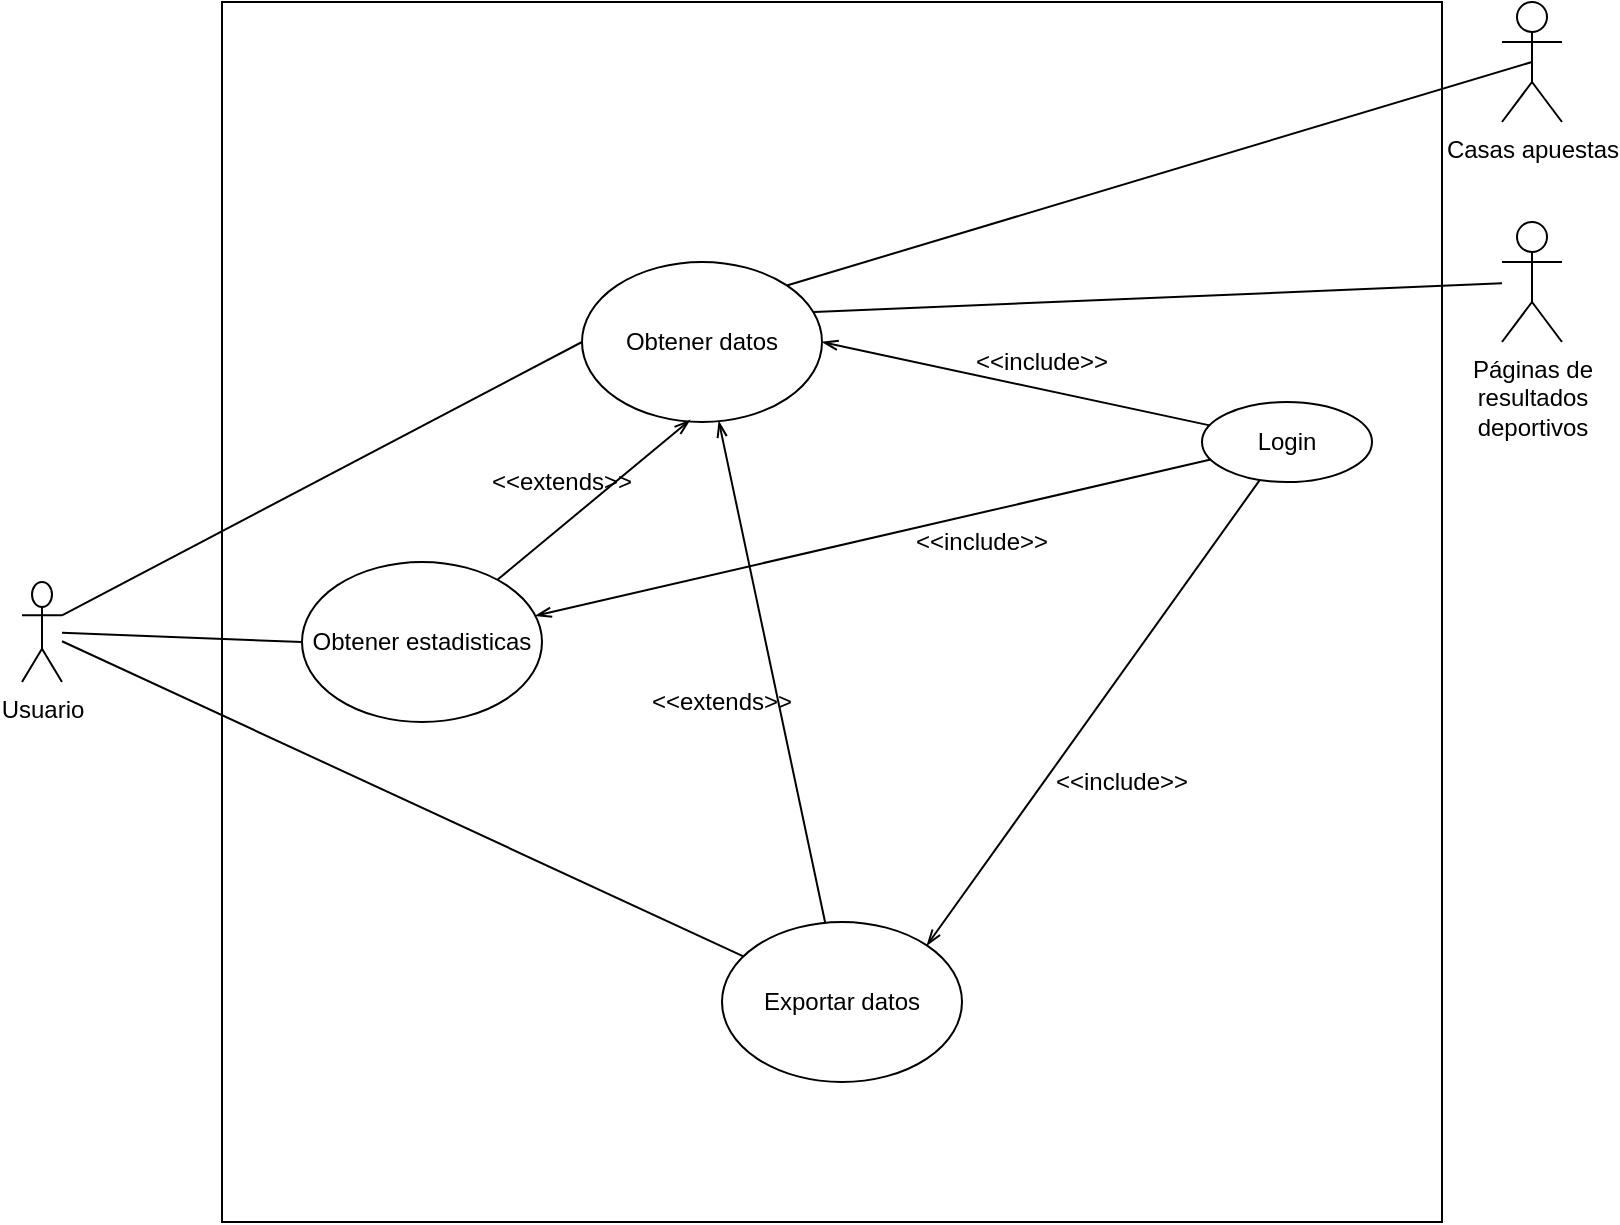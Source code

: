 <mxfile version="12.5.8" type="github">
  <diagram id="koSDf-8oMdk8nwm8_pve" name="Page-1">
    <mxGraphModel dx="768" dy="606" grid="1" gridSize="10" guides="1" tooltips="1" connect="1" arrows="1" fold="1" page="1" pageScale="1" pageWidth="850" pageHeight="1100" math="0" shadow="0">
      <root>
        <mxCell id="0"/>
        <mxCell id="1" parent="0"/>
        <mxCell id="7KtO6inaz9QOaPAK6rMS-1" value="" style="whiteSpace=wrap;html=1;aspect=fixed;fillColor=none;" parent="1" vertex="1">
          <mxGeometry x="130" y="20" width="610" height="610" as="geometry"/>
        </mxCell>
        <mxCell id="sqa8HyRBBxrVmal0rR0Y-12" style="edgeStyle=none;rounded=0;orthogonalLoop=1;jettySize=auto;html=1;entryX=0;entryY=0.5;entryDx=0;entryDy=0;endArrow=none;endFill=0;exitX=1;exitY=0.333;exitDx=0;exitDy=0;exitPerimeter=0;" parent="1" target="sqa8HyRBBxrVmal0rR0Y-2" edge="1" source="sqa8HyRBBxrVmal0rR0Y-1">
          <mxGeometry relative="1" as="geometry">
            <mxPoint x="110" y="146" as="sourcePoint"/>
          </mxGeometry>
        </mxCell>
        <mxCell id="sqa8HyRBBxrVmal0rR0Y-13" style="edgeStyle=none;rounded=0;orthogonalLoop=1;jettySize=auto;html=1;endArrow=none;endFill=0;startArrow=openThin;startFill=0;" parent="1" source="sqa8HyRBBxrVmal0rR0Y-2" target="sqa8HyRBBxrVmal0rR0Y-7" edge="1">
          <mxGeometry relative="1" as="geometry"/>
        </mxCell>
        <mxCell id="72a-oPh5Rh1uW49FQSvU-6" style="edgeStyle=none;rounded=0;orthogonalLoop=1;jettySize=auto;html=1;endArrow=none;endFill=0;" edge="1" parent="1" source="sqa8HyRBBxrVmal0rR0Y-1" target="sqa8HyRBBxrVmal0rR0Y-7">
          <mxGeometry relative="1" as="geometry"/>
        </mxCell>
        <mxCell id="72a-oPh5Rh1uW49FQSvU-7" style="edgeStyle=none;rounded=0;orthogonalLoop=1;jettySize=auto;html=1;endArrow=none;endFill=0;entryX=0;entryY=0.5;entryDx=0;entryDy=0;" edge="1" parent="1" source="sqa8HyRBBxrVmal0rR0Y-1" target="sqa8HyRBBxrVmal0rR0Y-8">
          <mxGeometry relative="1" as="geometry"/>
        </mxCell>
        <mxCell id="sqa8HyRBBxrVmal0rR0Y-1" value="Usuario" style="shape=umlActor;verticalLabelPosition=bottom;labelBackgroundColor=#ffffff;verticalAlign=top;html=1;outlineConnect=0;" parent="1" vertex="1">
          <mxGeometry x="30" y="310" width="20" height="50" as="geometry"/>
        </mxCell>
        <mxCell id="sqa8HyRBBxrVmal0rR0Y-14" style="edgeStyle=none;rounded=0;orthogonalLoop=1;jettySize=auto;html=1;exitX=1;exitY=0;exitDx=0;exitDy=0;entryX=0.5;entryY=0.5;entryDx=0;entryDy=0;entryPerimeter=0;endArrow=none;endFill=0;" parent="1" source="sqa8HyRBBxrVmal0rR0Y-2" target="sqa8HyRBBxrVmal0rR0Y-3" edge="1">
          <mxGeometry relative="1" as="geometry"/>
        </mxCell>
        <mxCell id="sqa8HyRBBxrVmal0rR0Y-2" value="Obtener datos" style="ellipse;whiteSpace=wrap;html=1;" parent="1" vertex="1">
          <mxGeometry x="310" y="150" width="120" height="80" as="geometry"/>
        </mxCell>
        <mxCell id="sqa8HyRBBxrVmal0rR0Y-3" value="Casas apuestas" style="shape=umlActor;verticalLabelPosition=bottom;labelBackgroundColor=#ffffff;verticalAlign=top;html=1;outlineConnect=0;" parent="1" vertex="1">
          <mxGeometry x="770" y="20" width="30" height="60" as="geometry"/>
        </mxCell>
        <mxCell id="sqa8HyRBBxrVmal0rR0Y-15" style="edgeStyle=none;rounded=0;orthogonalLoop=1;jettySize=auto;html=1;endArrow=none;endFill=0;entryX=0.967;entryY=0.313;entryDx=0;entryDy=0;entryPerimeter=0;" parent="1" source="sqa8HyRBBxrVmal0rR0Y-6" target="sqa8HyRBBxrVmal0rR0Y-2" edge="1">
          <mxGeometry relative="1" as="geometry">
            <mxPoint x="390" y="100" as="targetPoint"/>
          </mxGeometry>
        </mxCell>
        <mxCell id="sqa8HyRBBxrVmal0rR0Y-6" value="&lt;div&gt;Páginas de &lt;br&gt;&lt;/div&gt;&lt;div&gt;resultados &lt;br&gt;&lt;/div&gt;&lt;div&gt;deportivos&lt;/div&gt;" style="shape=umlActor;verticalLabelPosition=bottom;labelBackgroundColor=#ffffff;verticalAlign=top;html=1;outlineConnect=0;" parent="1" vertex="1">
          <mxGeometry x="770" y="130" width="30" height="60" as="geometry"/>
        </mxCell>
        <mxCell id="sqa8HyRBBxrVmal0rR0Y-7" value="Exportar datos" style="ellipse;whiteSpace=wrap;html=1;" parent="1" vertex="1">
          <mxGeometry x="380" y="480" width="120" height="80" as="geometry"/>
        </mxCell>
        <mxCell id="sqa8HyRBBxrVmal0rR0Y-9" style="rounded=0;orthogonalLoop=1;jettySize=auto;html=1;endArrow=openThin;endFill=0;entryX=0.45;entryY=0.988;entryDx=0;entryDy=0;entryPerimeter=0;" parent="1" source="sqa8HyRBBxrVmal0rR0Y-8" target="sqa8HyRBBxrVmal0rR0Y-2" edge="1">
          <mxGeometry relative="1" as="geometry">
            <mxPoint x="320" y="270" as="targetPoint"/>
          </mxGeometry>
        </mxCell>
        <mxCell id="sqa8HyRBBxrVmal0rR0Y-8" value="Obtener estadisticas" style="ellipse;whiteSpace=wrap;html=1;" parent="1" vertex="1">
          <mxGeometry x="170" y="300" width="120" height="80" as="geometry"/>
        </mxCell>
        <mxCell id="sqa8HyRBBxrVmal0rR0Y-10" value="&amp;lt;&amp;lt;extends&amp;gt;&amp;gt;" style="text;html=1;strokeColor=none;fillColor=none;align=center;verticalAlign=middle;whiteSpace=wrap;rounded=0;" parent="1" vertex="1">
          <mxGeometry x="360" y="360" width="40" height="20" as="geometry"/>
        </mxCell>
        <mxCell id="7KtO6inaz9QOaPAK6rMS-2" value="&amp;lt;&amp;lt;extends&amp;gt;&amp;gt;" style="text;html=1;strokeColor=none;fillColor=none;align=center;verticalAlign=middle;whiteSpace=wrap;rounded=0;" parent="1" vertex="1">
          <mxGeometry x="280" y="250" width="40" height="20" as="geometry"/>
        </mxCell>
        <mxCell id="7KtO6inaz9QOaPAK6rMS-4" style="rounded=0;orthogonalLoop=1;jettySize=auto;html=1;startArrow=none;startFill=0;endArrow=openThin;endFill=0;entryX=1;entryY=0.5;entryDx=0;entryDy=0;" parent="1" source="7KtO6inaz9QOaPAK6rMS-3" target="sqa8HyRBBxrVmal0rR0Y-2" edge="1">
          <mxGeometry relative="1" as="geometry">
            <mxPoint x="370" y="210" as="targetPoint"/>
          </mxGeometry>
        </mxCell>
        <mxCell id="72a-oPh5Rh1uW49FQSvU-3" style="edgeStyle=none;rounded=0;orthogonalLoop=1;jettySize=auto;html=1;endArrow=openThin;endFill=0;" edge="1" parent="1" source="7KtO6inaz9QOaPAK6rMS-3" target="sqa8HyRBBxrVmal0rR0Y-8">
          <mxGeometry relative="1" as="geometry"/>
        </mxCell>
        <mxCell id="7KtO6inaz9QOaPAK6rMS-3" value="Login" style="ellipse;whiteSpace=wrap;html=1;fillColor=none;" parent="1" vertex="1">
          <mxGeometry x="620" y="220" width="85" height="40" as="geometry"/>
        </mxCell>
        <mxCell id="7KtO6inaz9QOaPAK6rMS-5" value="&amp;lt;&amp;lt;include&amp;gt;&amp;gt;" style="text;html=1;strokeColor=none;fillColor=none;align=center;verticalAlign=middle;whiteSpace=wrap;rounded=0;" parent="1" vertex="1">
          <mxGeometry x="520" y="190" width="40" height="20" as="geometry"/>
        </mxCell>
        <mxCell id="72a-oPh5Rh1uW49FQSvU-5" value="&amp;lt;&amp;lt;include&amp;gt;&amp;gt;" style="text;html=1;strokeColor=none;fillColor=none;align=center;verticalAlign=middle;whiteSpace=wrap;rounded=0;" vertex="1" parent="1">
          <mxGeometry x="560" y="400" width="40" height="20" as="geometry"/>
        </mxCell>
        <mxCell id="72a-oPh5Rh1uW49FQSvU-4" value="&amp;lt;&amp;lt;include&amp;gt;&amp;gt;" style="text;html=1;strokeColor=none;fillColor=none;align=center;verticalAlign=middle;whiteSpace=wrap;rounded=0;" vertex="1" parent="1">
          <mxGeometry x="490" y="280" width="40" height="20" as="geometry"/>
        </mxCell>
        <mxCell id="72a-oPh5Rh1uW49FQSvU-9" style="rounded=0;orthogonalLoop=1;jettySize=auto;html=1;endArrow=openThin;endFill=0;entryX=1;entryY=0;entryDx=0;entryDy=0;" edge="1" parent="1" source="7KtO6inaz9QOaPAK6rMS-3" target="sqa8HyRBBxrVmal0rR0Y-7">
          <mxGeometry relative="1" as="geometry">
            <mxPoint x="508.527" y="347.983" as="sourcePoint"/>
            <mxPoint x="312.972" y="278.785" as="targetPoint"/>
          </mxGeometry>
        </mxCell>
      </root>
    </mxGraphModel>
  </diagram>
</mxfile>
